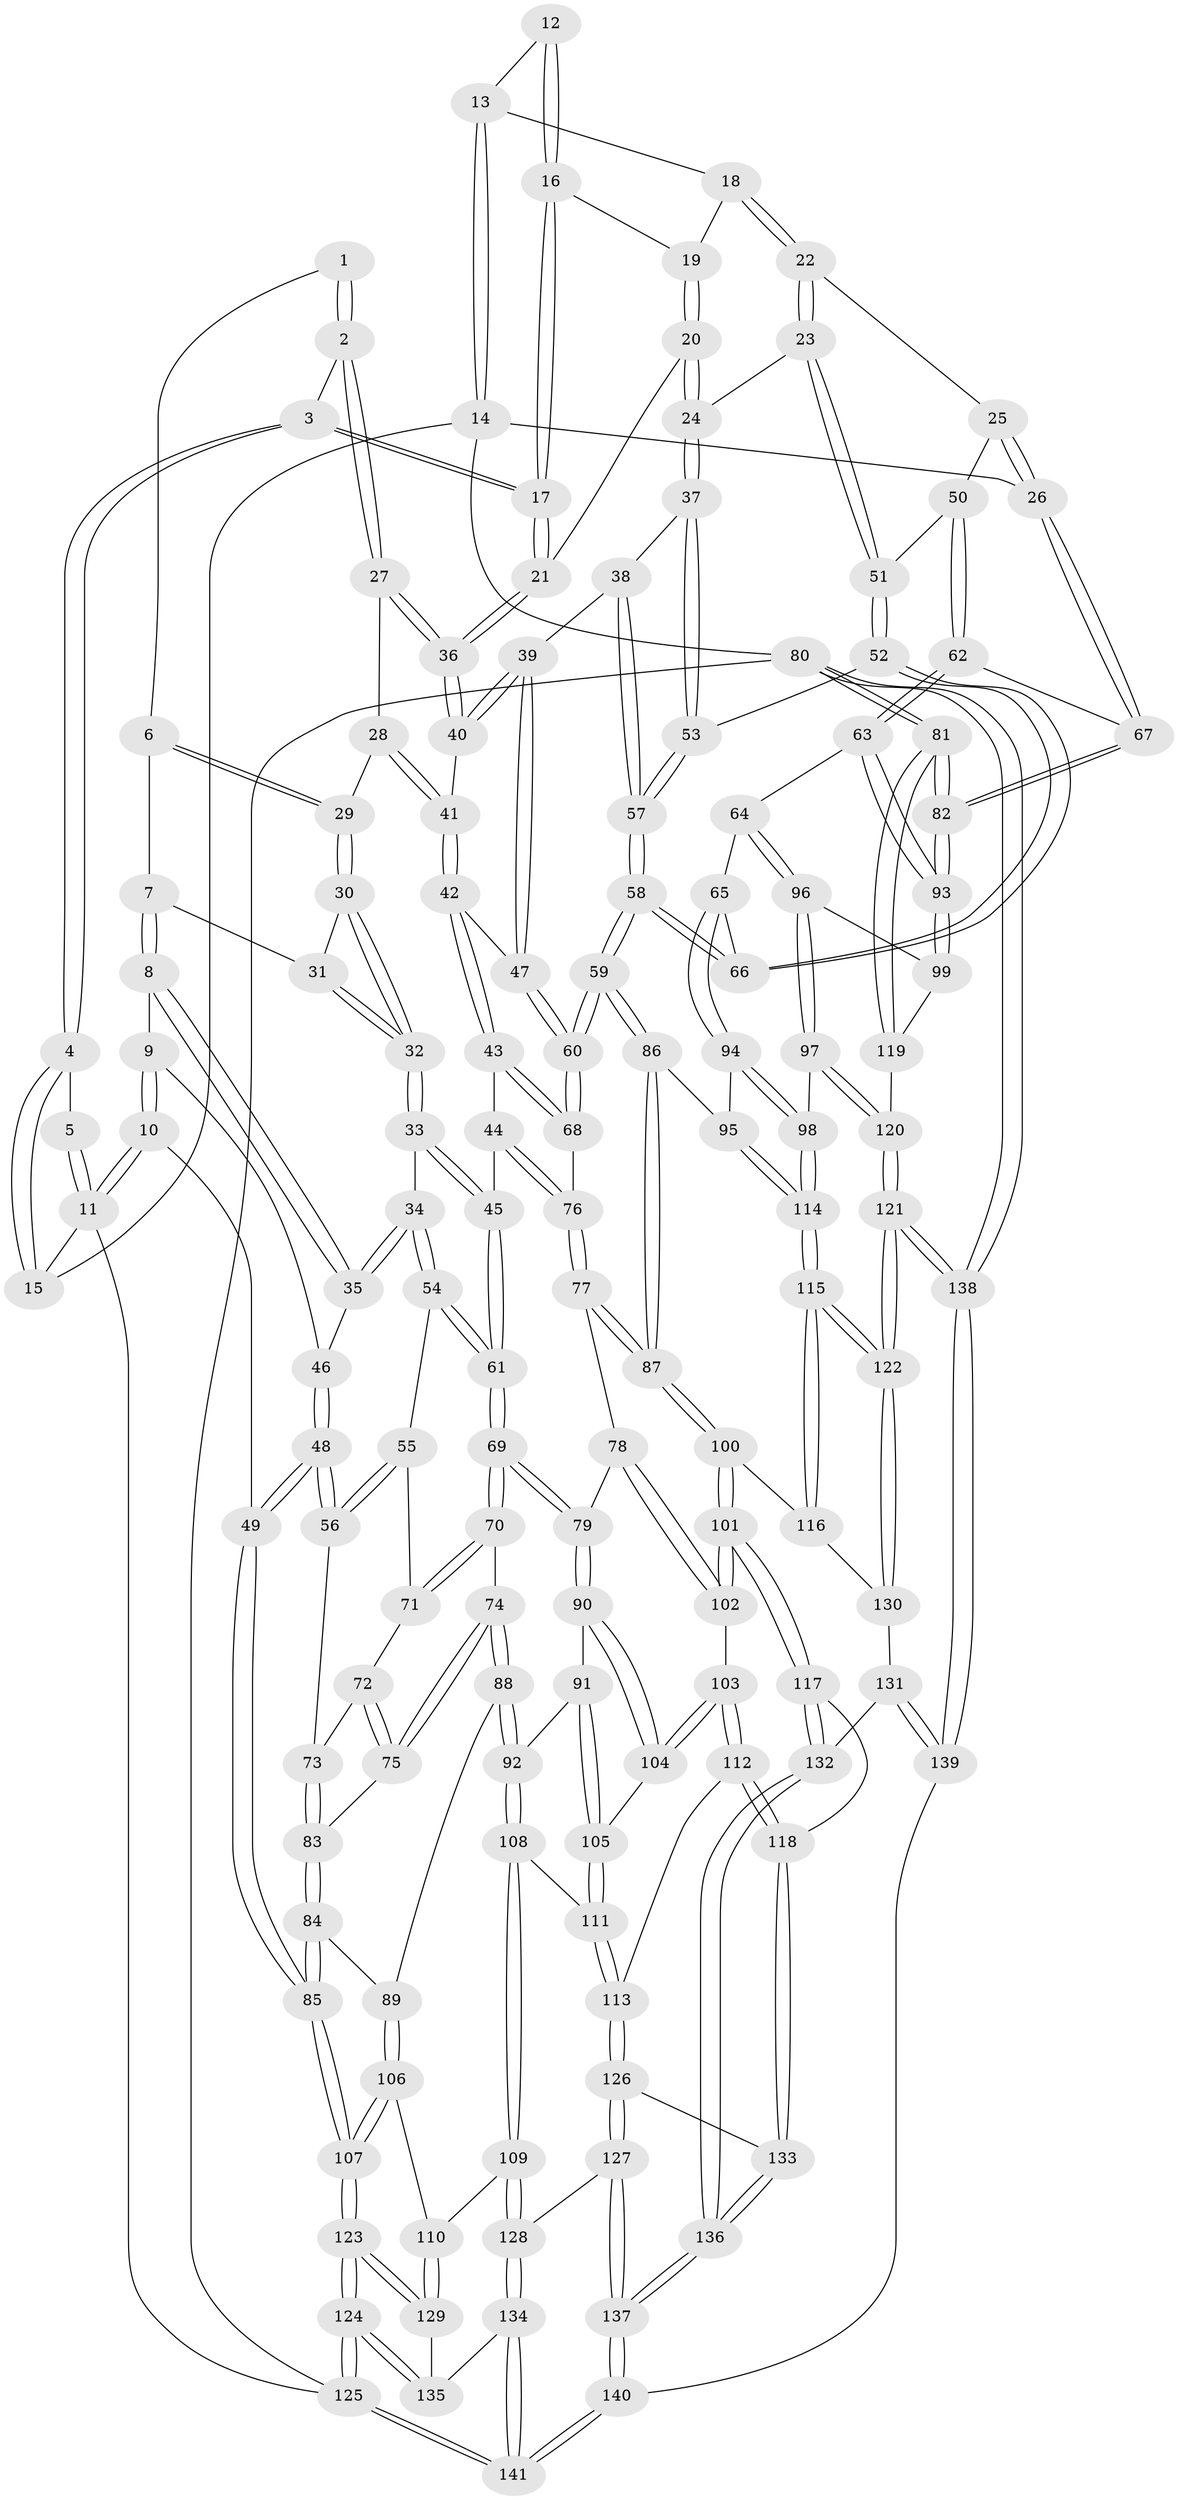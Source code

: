 // Generated by graph-tools (version 1.1) at 2025/03/03/09/25 03:03:17]
// undirected, 141 vertices, 349 edges
graph export_dot {
graph [start="1"]
  node [color=gray90,style=filled];
  1 [pos="+0.20421220055344283+0.051824085181248286"];
  2 [pos="+0.45152033562544164+0.08575837188798224"];
  3 [pos="+0.5745618576709632+0"];
  4 [pos="+0.5751608519849831+0"];
  5 [pos="+0.14459872317119704+0"];
  6 [pos="+0.16197262551473166+0.14164172454941382"];
  7 [pos="+0.1616230701469059+0.1419818938015761"];
  8 [pos="+0.14010392737629682+0.15157412825333155"];
  9 [pos="+0+0.13924553824143576"];
  10 [pos="+0+0.060111524545998926"];
  11 [pos="+0+0"];
  12 [pos="+0.7710041529584344+0"];
  13 [pos="+0.8043040554389498+0.043312011556301336"];
  14 [pos="+1+0.08826206451363253"];
  15 [pos="+0.6684543978136505+0"];
  16 [pos="+0.7139479368236141+0.1688102537353033"];
  17 [pos="+0.6687849695709356+0.21717781039041717"];
  18 [pos="+0.8260013721545415+0.11490684420045177"];
  19 [pos="+0.8086198351552532+0.13828576595911402"];
  20 [pos="+0.7369674193743011+0.2518919624875871"];
  21 [pos="+0.6702656458531437+0.2319286277065717"];
  22 [pos="+0.9743041625727106+0.2535310455415833"];
  23 [pos="+0.8424190702734219+0.3250857231357296"];
  24 [pos="+0.7600608311102725+0.28395666744558234"];
  25 [pos="+0.996195338469918+0.2550996299934917"];
  26 [pos="+1+0.24599340103359843"];
  27 [pos="+0.43507802051285205+0.1672843977557903"];
  28 [pos="+0.430506722420238+0.1747080591118937"];
  29 [pos="+0.41602675792287264+0.18249889335682232"];
  30 [pos="+0.328571012689246+0.26642265801265635"];
  31 [pos="+0.1673181061894362+0.14869601843535837"];
  32 [pos="+0.28115112904942297+0.3303588680983862"];
  33 [pos="+0.2744261196091651+0.3459438288533937"];
  34 [pos="+0.1850227881871305+0.36027865680391125"];
  35 [pos="+0.15484676374456635+0.33715949895387115"];
  36 [pos="+0.6266870748491865+0.2603096950479086"];
  37 [pos="+0.6837719550614154+0.3775502669151102"];
  38 [pos="+0.6193013314799446+0.36295522924256124"];
  39 [pos="+0.6147944156155329+0.3601391504279247"];
  40 [pos="+0.6140172859884526+0.3203341359915169"];
  41 [pos="+0.4624328639422401+0.2808554396090652"];
  42 [pos="+0.47505582644745686+0.39979601641076634"];
  43 [pos="+0.39372565677629756+0.43819857513413574"];
  44 [pos="+0.38803762861660823+0.43932401571381907"];
  45 [pos="+0.3438816780914654+0.43445882460380014"];
  46 [pos="+0.10454291149004445+0.33360117190850197"];
  47 [pos="+0.5112546350459798+0.4130790636670432"];
  48 [pos="+0+0.5147952450263673"];
  49 [pos="+0+0.5206893801365423"];
  50 [pos="+0.9144224741636351+0.44481745677298334"];
  51 [pos="+0.8287406619848381+0.37998499499711924"];
  52 [pos="+0.7933027037772619+0.4314094994374394"];
  53 [pos="+0.713485481608301+0.41276982348424157"];
  54 [pos="+0.1642841540290306+0.41878549484852834"];
  55 [pos="+0.1418467817781708+0.45616053704348203"];
  56 [pos="+0.027008633913359822+0.5093914202425023"];
  57 [pos="+0.6468385030307023+0.521386919444794"];
  58 [pos="+0.6284089109688565+0.5973757079969401"];
  59 [pos="+0.6190202345395918+0.6042620761318971"];
  60 [pos="+0.584091969694502+0.5704156635030504"];
  61 [pos="+0.2874646086949789+0.523944751601138"];
  62 [pos="+0.9369134796704099+0.4918805119523549"];
  63 [pos="+0.8674182795402346+0.5759522009880336"];
  64 [pos="+0.8581941705756785+0.57559882171024"];
  65 [pos="+0.8479415376507471+0.5722649333132694"];
  66 [pos="+0.8072091992466586+0.5517562566460065"];
  67 [pos="+1+0.40556834105152056"];
  68 [pos="+0.476343235713322+0.5524496701391581"];
  69 [pos="+0.27246713411201745+0.5624874205140448"];
  70 [pos="+0.2615081464616453+0.5634127820177417"];
  71 [pos="+0.16562365041867688+0.4890199286410952"];
  72 [pos="+0.16248369281248104+0.5073626032975782"];
  73 [pos="+0.1263648805643185+0.5780636171359735"];
  74 [pos="+0.19793565056796014+0.5953473718442517"];
  75 [pos="+0.16078923866179898+0.5881550745076913"];
  76 [pos="+0.406568552995561+0.5817469111927007"];
  77 [pos="+0.38422221712109067+0.6188289133530178"];
  78 [pos="+0.37606736772547633+0.6216772454248154"];
  79 [pos="+0.3191524920733399+0.6233937969258029"];
  80 [pos="+1+1"];
  81 [pos="+1+0.9246078297476802"];
  82 [pos="+1+0.7979502152832104"];
  83 [pos="+0.13809354244423577+0.5879625655840979"];
  84 [pos="+0.09985203330450204+0.6705906809074174"];
  85 [pos="+0+0.6660617274700198"];
  86 [pos="+0.6183282495654586+0.6073855666057822"];
  87 [pos="+0.5327924147473178+0.6809490134181162"];
  88 [pos="+0.1848681037760243+0.6769511811448337"];
  89 [pos="+0.11891529777494406+0.6837256701135658"];
  90 [pos="+0.3066850796325789+0.6602393885344682"];
  91 [pos="+0.2392503032109311+0.690857964467937"];
  92 [pos="+0.20415686473550992+0.6958628867178357"];
  93 [pos="+1+0.7450210479830806"];
  94 [pos="+0.7590897884771296+0.714535941027824"];
  95 [pos="+0.6462010023833886+0.6516810373530072"];
  96 [pos="+0.820506401964659+0.7465409433204626"];
  97 [pos="+0.8006964576314887+0.7506302801230671"];
  98 [pos="+0.7808329599132668+0.7410583409435705"];
  99 [pos="+0.8431783272089874+0.7545161941694379"];
  100 [pos="+0.5106871300695679+0.7320640832591842"];
  101 [pos="+0.45033597948566917+0.7809068919551249"];
  102 [pos="+0.4133610202119378+0.7490498517541564"];
  103 [pos="+0.3217965174841546+0.7189049835619481"];
  104 [pos="+0.314173990678234+0.6946643904433168"];
  105 [pos="+0.25367875957589103+0.7376996206380232"];
  106 [pos="+0.13009231601672633+0.769322502020941"];
  107 [pos="+0+0.7952882111280245"];
  108 [pos="+0.19402006898191954+0.7691782298545606"];
  109 [pos="+0.18040634913044018+0.7833172900078023"];
  110 [pos="+0.13839829770554776+0.7751998296782164"];
  111 [pos="+0.25155773015918736+0.766105251521118"];
  112 [pos="+0.3018579503876565+0.774045268030232"];
  113 [pos="+0.29357094278051166+0.7815230258519168"];
  114 [pos="+0.671929779753609+0.8091814522507066"];
  115 [pos="+0.6655989797982437+0.8476517977755935"];
  116 [pos="+0.557493612398212+0.784256422754782"];
  117 [pos="+0.44209353592043965+0.8039532851958894"];
  118 [pos="+0.4274106219882113+0.8145755423751224"];
  119 [pos="+0.8500457337361318+0.8356897765198132"];
  120 [pos="+0.7658605347977133+0.8807877493990021"];
  121 [pos="+0.7252355446427835+0.9370806039185101"];
  122 [pos="+0.6715563479622257+0.8727284129998515"];
  123 [pos="+0+0.877942697665984"];
  124 [pos="+0+0.9350463337857926"];
  125 [pos="+0+1"];
  126 [pos="+0.28501381452457564+0.860332334718156"];
  127 [pos="+0.24212238712948955+0.8906176816773617"];
  128 [pos="+0.21248036671435142+0.8878179843703615"];
  129 [pos="+0.11423810557625276+0.8282167284139289"];
  130 [pos="+0.5432771422996391+0.8871343679760918"];
  131 [pos="+0.5261813236954642+0.8940258762958573"];
  132 [pos="+0.5167993192695435+0.8930347460614405"];
  133 [pos="+0.3832796482218988+0.8707826399985885"];
  134 [pos="+0.18604051487466636+0.9039696577382135"];
  135 [pos="+0.13485594958200833+0.8888291686555762"];
  136 [pos="+0.4065854106188957+1"];
  137 [pos="+0.3854494711512016+1"];
  138 [pos="+0.8051988322834952+1"];
  139 [pos="+0.6914033420196563+1"];
  140 [pos="+0.3919547421472883+1"];
  141 [pos="+0.016089464930875257+1"];
  1 -- 2;
  1 -- 2;
  1 -- 6;
  2 -- 3;
  2 -- 27;
  2 -- 27;
  3 -- 4;
  3 -- 4;
  3 -- 17;
  3 -- 17;
  4 -- 5;
  4 -- 15;
  4 -- 15;
  5 -- 11;
  5 -- 11;
  6 -- 7;
  6 -- 29;
  6 -- 29;
  7 -- 8;
  7 -- 8;
  7 -- 31;
  8 -- 9;
  8 -- 35;
  8 -- 35;
  9 -- 10;
  9 -- 10;
  9 -- 46;
  10 -- 11;
  10 -- 11;
  10 -- 49;
  11 -- 15;
  11 -- 125;
  12 -- 13;
  12 -- 16;
  12 -- 16;
  13 -- 14;
  13 -- 14;
  13 -- 18;
  14 -- 15;
  14 -- 26;
  14 -- 80;
  16 -- 17;
  16 -- 17;
  16 -- 19;
  17 -- 21;
  17 -- 21;
  18 -- 19;
  18 -- 22;
  18 -- 22;
  19 -- 20;
  19 -- 20;
  20 -- 21;
  20 -- 24;
  20 -- 24;
  21 -- 36;
  21 -- 36;
  22 -- 23;
  22 -- 23;
  22 -- 25;
  23 -- 24;
  23 -- 51;
  23 -- 51;
  24 -- 37;
  24 -- 37;
  25 -- 26;
  25 -- 26;
  25 -- 50;
  26 -- 67;
  26 -- 67;
  27 -- 28;
  27 -- 36;
  27 -- 36;
  28 -- 29;
  28 -- 41;
  28 -- 41;
  29 -- 30;
  29 -- 30;
  30 -- 31;
  30 -- 32;
  30 -- 32;
  31 -- 32;
  31 -- 32;
  32 -- 33;
  32 -- 33;
  33 -- 34;
  33 -- 45;
  33 -- 45;
  34 -- 35;
  34 -- 35;
  34 -- 54;
  34 -- 54;
  35 -- 46;
  36 -- 40;
  36 -- 40;
  37 -- 38;
  37 -- 53;
  37 -- 53;
  38 -- 39;
  38 -- 57;
  38 -- 57;
  39 -- 40;
  39 -- 40;
  39 -- 47;
  39 -- 47;
  40 -- 41;
  41 -- 42;
  41 -- 42;
  42 -- 43;
  42 -- 43;
  42 -- 47;
  43 -- 44;
  43 -- 68;
  43 -- 68;
  44 -- 45;
  44 -- 76;
  44 -- 76;
  45 -- 61;
  45 -- 61;
  46 -- 48;
  46 -- 48;
  47 -- 60;
  47 -- 60;
  48 -- 49;
  48 -- 49;
  48 -- 56;
  48 -- 56;
  49 -- 85;
  49 -- 85;
  50 -- 51;
  50 -- 62;
  50 -- 62;
  51 -- 52;
  51 -- 52;
  52 -- 53;
  52 -- 66;
  52 -- 66;
  53 -- 57;
  53 -- 57;
  54 -- 55;
  54 -- 61;
  54 -- 61;
  55 -- 56;
  55 -- 56;
  55 -- 71;
  56 -- 73;
  57 -- 58;
  57 -- 58;
  58 -- 59;
  58 -- 59;
  58 -- 66;
  58 -- 66;
  59 -- 60;
  59 -- 60;
  59 -- 86;
  59 -- 86;
  60 -- 68;
  60 -- 68;
  61 -- 69;
  61 -- 69;
  62 -- 63;
  62 -- 63;
  62 -- 67;
  63 -- 64;
  63 -- 93;
  63 -- 93;
  64 -- 65;
  64 -- 96;
  64 -- 96;
  65 -- 66;
  65 -- 94;
  65 -- 94;
  67 -- 82;
  67 -- 82;
  68 -- 76;
  69 -- 70;
  69 -- 70;
  69 -- 79;
  69 -- 79;
  70 -- 71;
  70 -- 71;
  70 -- 74;
  71 -- 72;
  72 -- 73;
  72 -- 75;
  72 -- 75;
  73 -- 83;
  73 -- 83;
  74 -- 75;
  74 -- 75;
  74 -- 88;
  74 -- 88;
  75 -- 83;
  76 -- 77;
  76 -- 77;
  77 -- 78;
  77 -- 87;
  77 -- 87;
  78 -- 79;
  78 -- 102;
  78 -- 102;
  79 -- 90;
  79 -- 90;
  80 -- 81;
  80 -- 81;
  80 -- 138;
  80 -- 138;
  80 -- 125;
  81 -- 82;
  81 -- 82;
  81 -- 119;
  81 -- 119;
  82 -- 93;
  82 -- 93;
  83 -- 84;
  83 -- 84;
  84 -- 85;
  84 -- 85;
  84 -- 89;
  85 -- 107;
  85 -- 107;
  86 -- 87;
  86 -- 87;
  86 -- 95;
  87 -- 100;
  87 -- 100;
  88 -- 89;
  88 -- 92;
  88 -- 92;
  89 -- 106;
  89 -- 106;
  90 -- 91;
  90 -- 104;
  90 -- 104;
  91 -- 92;
  91 -- 105;
  91 -- 105;
  92 -- 108;
  92 -- 108;
  93 -- 99;
  93 -- 99;
  94 -- 95;
  94 -- 98;
  94 -- 98;
  95 -- 114;
  95 -- 114;
  96 -- 97;
  96 -- 97;
  96 -- 99;
  97 -- 98;
  97 -- 120;
  97 -- 120;
  98 -- 114;
  98 -- 114;
  99 -- 119;
  100 -- 101;
  100 -- 101;
  100 -- 116;
  101 -- 102;
  101 -- 102;
  101 -- 117;
  101 -- 117;
  102 -- 103;
  103 -- 104;
  103 -- 104;
  103 -- 112;
  103 -- 112;
  104 -- 105;
  105 -- 111;
  105 -- 111;
  106 -- 107;
  106 -- 107;
  106 -- 110;
  107 -- 123;
  107 -- 123;
  108 -- 109;
  108 -- 109;
  108 -- 111;
  109 -- 110;
  109 -- 128;
  109 -- 128;
  110 -- 129;
  110 -- 129;
  111 -- 113;
  111 -- 113;
  112 -- 113;
  112 -- 118;
  112 -- 118;
  113 -- 126;
  113 -- 126;
  114 -- 115;
  114 -- 115;
  115 -- 116;
  115 -- 116;
  115 -- 122;
  115 -- 122;
  116 -- 130;
  117 -- 118;
  117 -- 132;
  117 -- 132;
  118 -- 133;
  118 -- 133;
  119 -- 120;
  120 -- 121;
  120 -- 121;
  121 -- 122;
  121 -- 122;
  121 -- 138;
  121 -- 138;
  122 -- 130;
  122 -- 130;
  123 -- 124;
  123 -- 124;
  123 -- 129;
  123 -- 129;
  124 -- 125;
  124 -- 125;
  124 -- 135;
  124 -- 135;
  125 -- 141;
  125 -- 141;
  126 -- 127;
  126 -- 127;
  126 -- 133;
  127 -- 128;
  127 -- 137;
  127 -- 137;
  128 -- 134;
  128 -- 134;
  129 -- 135;
  130 -- 131;
  131 -- 132;
  131 -- 139;
  131 -- 139;
  132 -- 136;
  132 -- 136;
  133 -- 136;
  133 -- 136;
  134 -- 135;
  134 -- 141;
  134 -- 141;
  136 -- 137;
  136 -- 137;
  137 -- 140;
  137 -- 140;
  138 -- 139;
  138 -- 139;
  139 -- 140;
  140 -- 141;
  140 -- 141;
}
